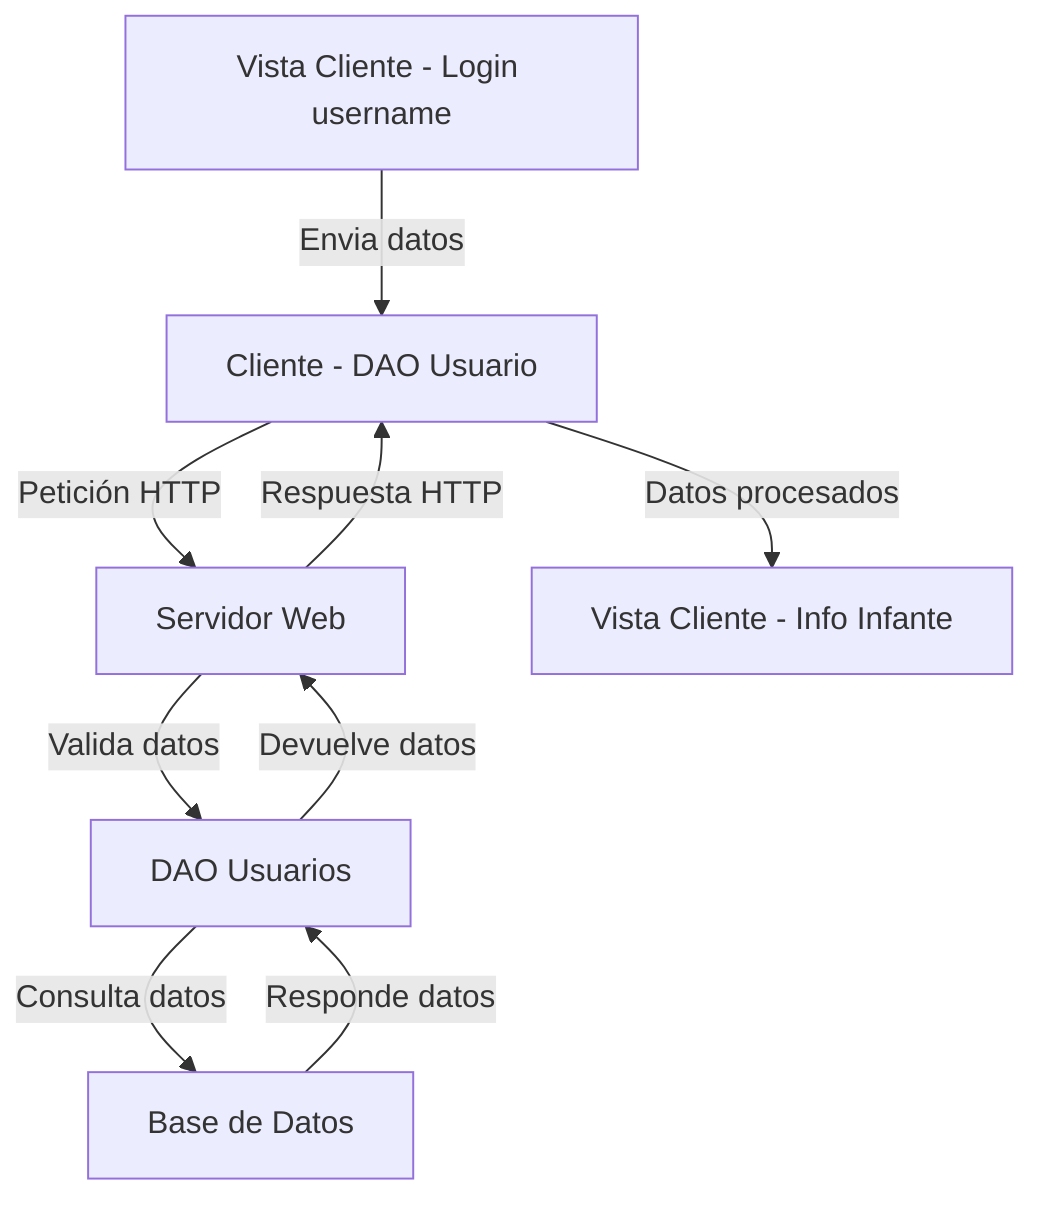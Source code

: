 flowchart TD
    A[Vista Cliente - Login username] -->|Envia datos| B[Cliente - DAO Usuario]
    B -->|Petición HTTP| C[Servidor Web]
    C -->|Valida datos| D[DAO Usuarios]
    D -->|Consulta datos| E[Base de Datos]
    E -->|Responde datos| D
    D -->|Devuelve datos| C
    C -->|Respuesta HTTP| B
    B -->|Datos procesados| F[Vista Cliente - Info Infante]